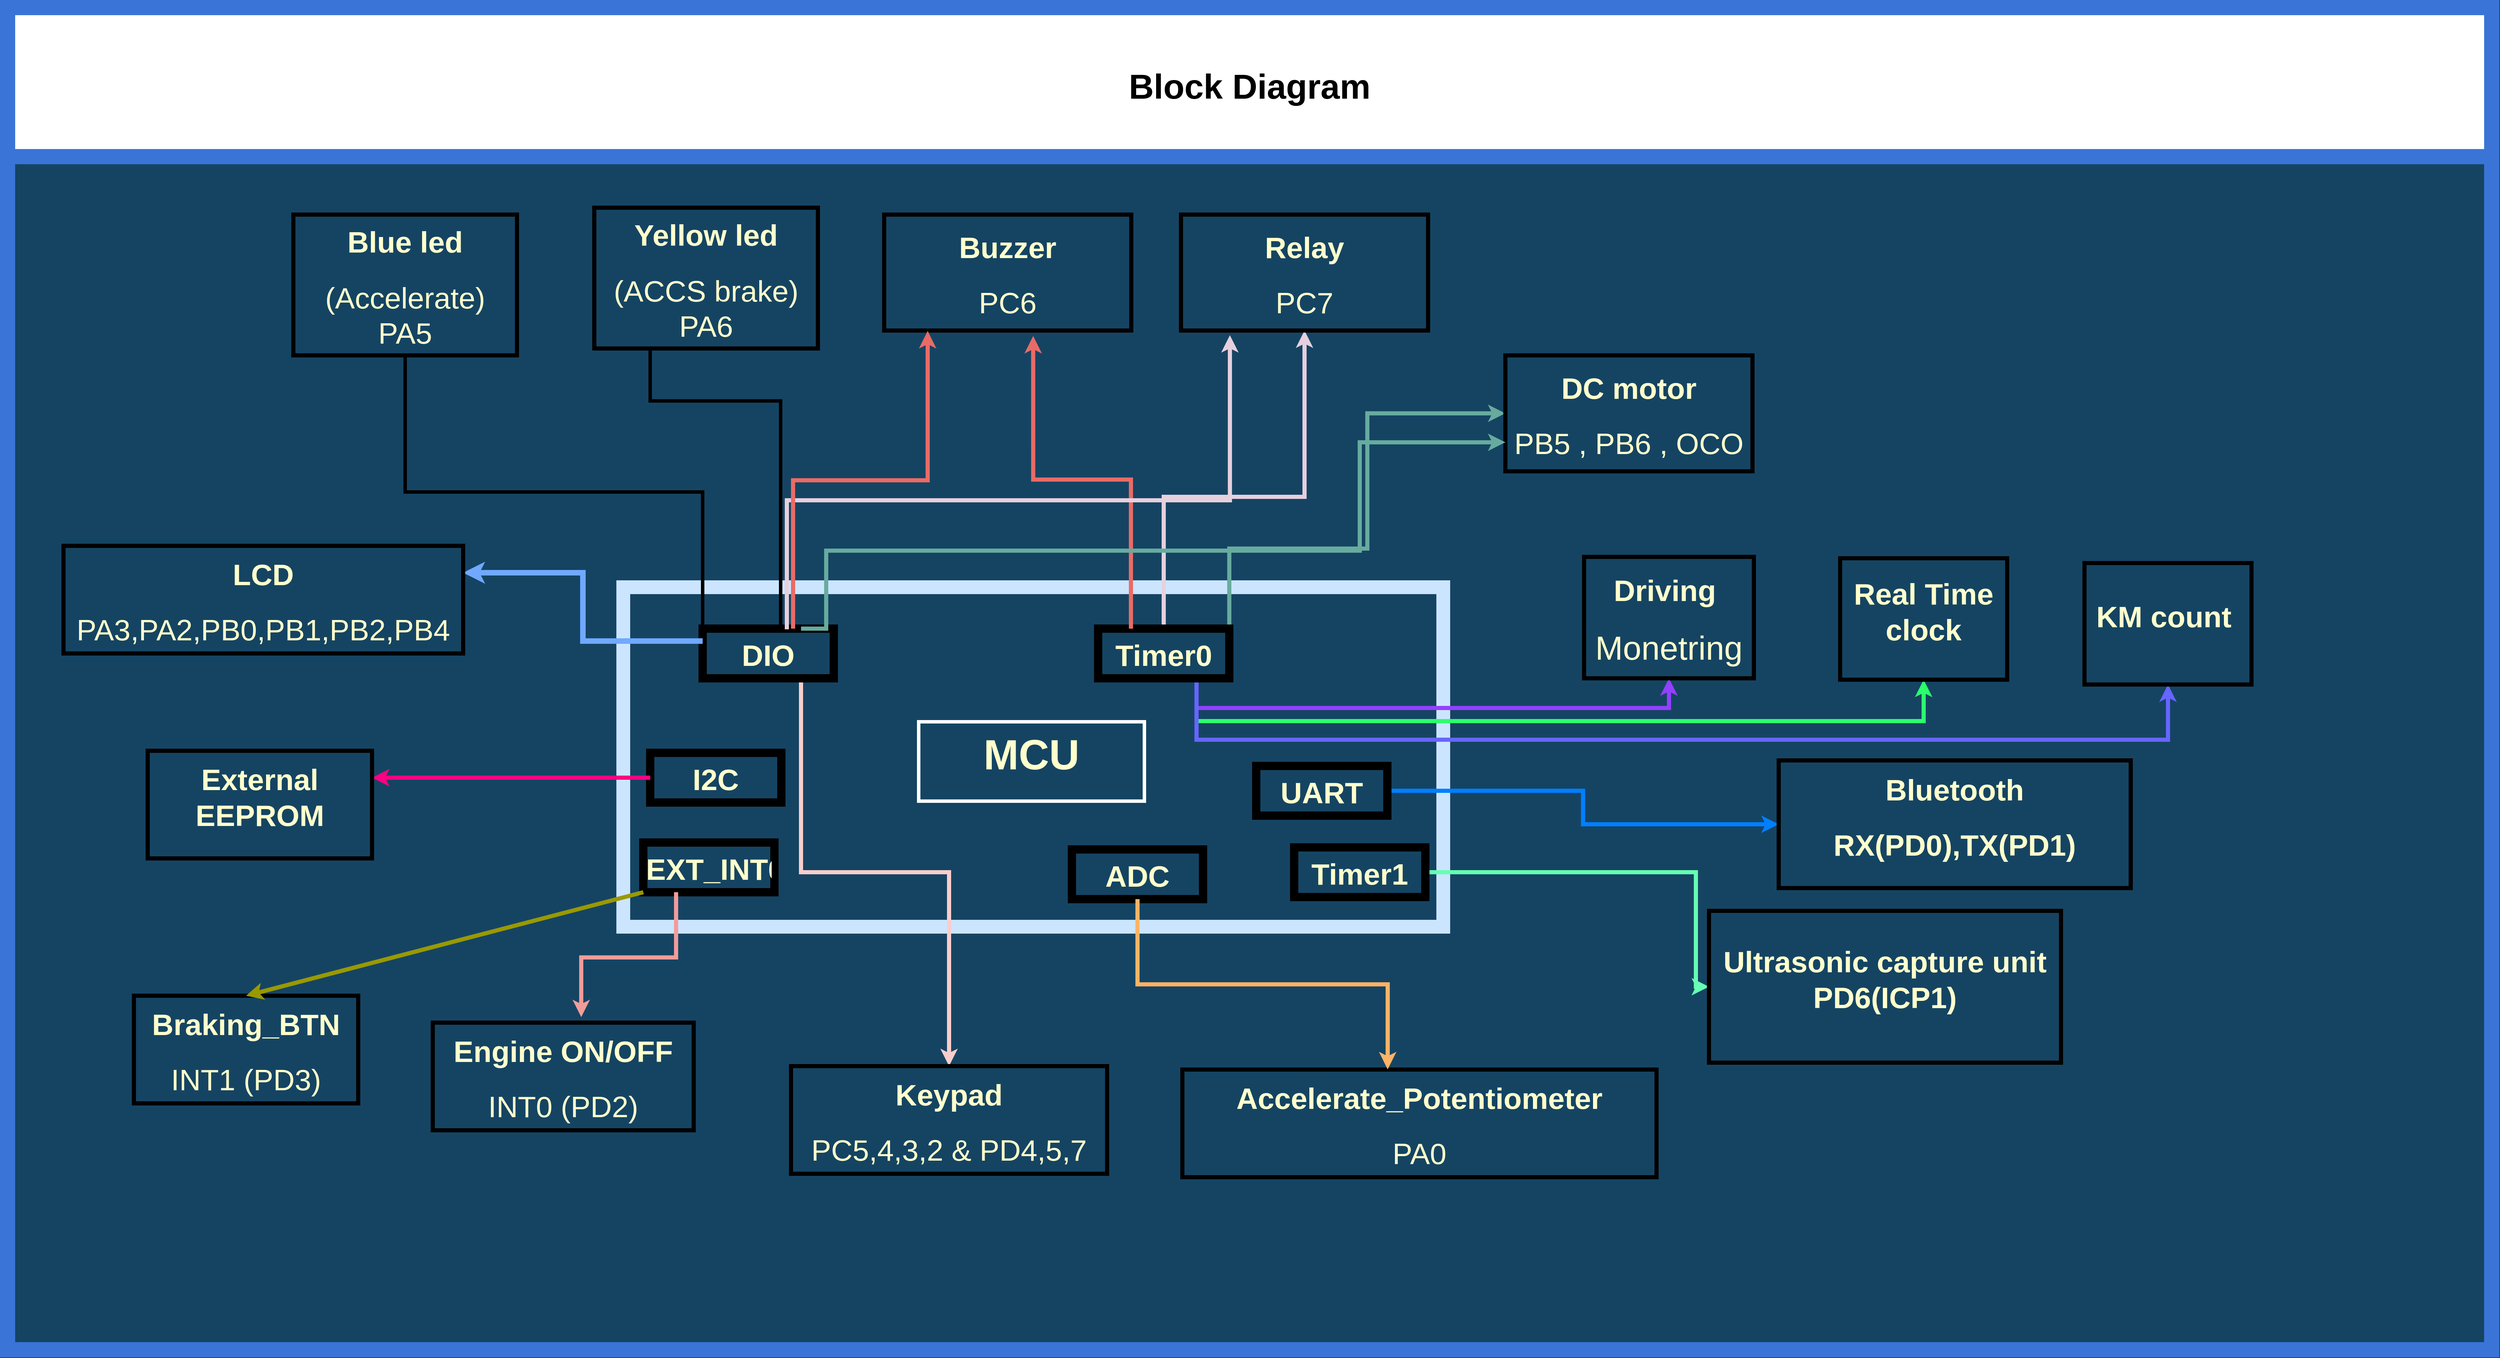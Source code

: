 <mxfile version="24.2.3" type="device">
  <diagram name="Page-1" id="M_UCsA_aWbAp7KxORfbI">
    <mxGraphModel dx="4200" dy="2604" grid="0" gridSize="10" guides="1" tooltips="1" connect="1" arrows="1" fold="1" page="1" pageScale="1" pageWidth="850" pageHeight="1100" background="#154463" math="0" shadow="0">
      <root>
        <mxCell id="0" />
        <mxCell id="1" parent="0" />
        <mxCell id="dRBJDxNIwV2UQg4q_vEd-1" value="Block Diagram" style="swimlane;startSize=216;fontSize=50;strokeColor=#3A74D7;strokeWidth=22;" parent="1" vertex="1">
          <mxGeometry x="267" y="141" width="3599" height="1945" as="geometry" />
        </mxCell>
        <mxCell id="dRBJDxNIwV2UQg4q_vEd-2" value="" style="rounded=0;whiteSpace=wrap;html=1;fillColor=none;strokeWidth=20;strokeColor=#CCE5FF;" parent="dRBJDxNIwV2UQg4q_vEd-1" vertex="1">
          <mxGeometry x="892" y="840" width="1188" height="492" as="geometry" />
        </mxCell>
        <mxCell id="dRBJDxNIwV2UQg4q_vEd-3" value="&lt;h1 style=&quot;&quot;&gt;&lt;font color=&quot;#ffffcc&quot; style=&quot;font-size: 61px;&quot;&gt;MCU&lt;/font&gt;&lt;/h1&gt;" style="text;html=1;spacing=5;spacingTop=-20;whiteSpace=wrap;overflow=hidden;rounded=0;align=center;verticalAlign=middle;strokeColor=#FFFFFF;strokeWidth=5;fontStyle=1" parent="dRBJDxNIwV2UQg4q_vEd-1" vertex="1">
          <mxGeometry x="1320" y="1035" width="327" height="115" as="geometry" />
        </mxCell>
        <mxCell id="8xmBWsNR_HgKUjJ1fYXX-10" style="edgeStyle=orthogonalEdgeStyle;rounded=0;orthogonalLoop=1;jettySize=auto;html=1;exitX=0.75;exitY=1;exitDx=0;exitDy=0;strokeWidth=6;strokeColor=#F8CECC;" edge="1" parent="dRBJDxNIwV2UQg4q_vEd-1" source="dRBJDxNIwV2UQg4q_vEd-6" target="8xmBWsNR_HgKUjJ1fYXX-9">
          <mxGeometry relative="1" as="geometry" />
        </mxCell>
        <mxCell id="dRBJDxNIwV2UQg4q_vEd-6" value="&lt;h1 style=&quot;font-size: 43px;&quot;&gt;&lt;font color=&quot;#ffffcc&quot;&gt;DIO&lt;/font&gt;&lt;/h1&gt;" style="text;html=1;spacing=5;spacingTop=-20;whiteSpace=wrap;overflow=hidden;rounded=0;align=center;verticalAlign=middle;strokeColor=default;strokeWidth=12;" parent="dRBJDxNIwV2UQg4q_vEd-1" vertex="1">
          <mxGeometry x="1007" y="900" width="190" height="72" as="geometry" />
        </mxCell>
        <mxCell id="dRBJDxNIwV2UQg4q_vEd-7" value="&lt;h1 style=&quot;font-size: 43px;&quot;&gt;&lt;font color=&quot;#ffffcc&quot;&gt;EXT_INT0&lt;/font&gt;&lt;/h1&gt;" style="text;html=1;spacing=5;spacingTop=-20;whiteSpace=wrap;overflow=hidden;rounded=0;align=center;verticalAlign=middle;strokeColor=default;strokeWidth=12;" parent="dRBJDxNIwV2UQg4q_vEd-1" vertex="1">
          <mxGeometry x="921" y="1210" width="190" height="72" as="geometry" />
        </mxCell>
        <mxCell id="dRBJDxNIwV2UQg4q_vEd-8" style="edgeStyle=orthogonalEdgeStyle;rounded=0;orthogonalLoop=1;jettySize=auto;html=1;exitX=0;exitY=0.25;exitDx=0;exitDy=0;entryX=1;entryY=0.25;entryDx=0;entryDy=0;strokeWidth=8;endArrow=classic;endFill=1;strokeColor=#70A9FF;" parent="dRBJDxNIwV2UQg4q_vEd-1" source="dRBJDxNIwV2UQg4q_vEd-6" target="dRBJDxNIwV2UQg4q_vEd-9" edge="1">
          <mxGeometry relative="1" as="geometry">
            <mxPoint x="612" y="612.0" as="sourcePoint" />
          </mxGeometry>
        </mxCell>
        <mxCell id="dRBJDxNIwV2UQg4q_vEd-9" value="&lt;h1 style=&quot;font-size: 43px;&quot;&gt;&lt;font color=&quot;#ffffcc&quot;&gt;LCD&lt;/font&gt;&lt;/h1&gt;&lt;div style=&quot;font-size: 43px;&quot;&gt;&lt;font style=&quot;font-size: 43px;&quot; color=&quot;#ffffcc&quot;&gt;PA3,PA2,PB0,PB1,PB2,PB4&lt;/font&gt;&lt;/div&gt;" style="text;html=1;spacing=5;spacingTop=-20;whiteSpace=wrap;overflow=hidden;rounded=0;align=center;verticalAlign=middle;strokeColor=#000000;strokeWidth=6;" parent="dRBJDxNIwV2UQg4q_vEd-1" vertex="1">
          <mxGeometry x="81" y="780" width="579" height="156" as="geometry" />
        </mxCell>
        <mxCell id="dRBJDxNIwV2UQg4q_vEd-11" value="&lt;h1 style=&quot;font-size: 43px;&quot;&gt;&lt;font color=&quot;#ffffcc&quot;&gt;Braking_BTN&lt;/font&gt;&lt;/h1&gt;&lt;div style=&quot;font-size: 43px;&quot;&gt;&lt;font style=&quot;font-size: 43px;&quot; color=&quot;#ffffcc&quot;&gt;INT1 (PD3)&lt;/font&gt;&lt;/div&gt;" style="text;html=1;spacing=5;spacingTop=-20;whiteSpace=wrap;overflow=hidden;rounded=0;align=center;verticalAlign=middle;strokeColor=#000000;strokeWidth=6;" parent="dRBJDxNIwV2UQg4q_vEd-1" vertex="1">
          <mxGeometry x="183" y="1432" width="325" height="156" as="geometry" />
        </mxCell>
        <mxCell id="dRBJDxNIwV2UQg4q_vEd-15" value="" style="endArrow=classic;html=1;rounded=0;exitX=0;exitY=1;exitDx=0;exitDy=0;entryX=0.5;entryY=0;entryDx=0;entryDy=0;strokeWidth=6;endFill=1;strokeColor=#999900;" parent="dRBJDxNIwV2UQg4q_vEd-1" source="dRBJDxNIwV2UQg4q_vEd-7" target="dRBJDxNIwV2UQg4q_vEd-11" edge="1">
          <mxGeometry width="50" height="50" relative="1" as="geometry">
            <mxPoint x="970" y="1438" as="sourcePoint" />
            <mxPoint x="920" y="1488" as="targetPoint" />
          </mxGeometry>
        </mxCell>
        <mxCell id="dRBJDxNIwV2UQg4q_vEd-16" style="edgeStyle=orthogonalEdgeStyle;rounded=0;orthogonalLoop=1;jettySize=auto;html=1;exitX=0.5;exitY=1;exitDx=0;exitDy=0;entryX=0;entryY=0;entryDx=0;entryDy=0;strokeWidth=5;endArrow=none;endFill=0;" parent="dRBJDxNIwV2UQg4q_vEd-1" source="dRBJDxNIwV2UQg4q_vEd-17" target="dRBJDxNIwV2UQg4q_vEd-6" edge="1">
          <mxGeometry relative="1" as="geometry" />
        </mxCell>
        <mxCell id="dRBJDxNIwV2UQg4q_vEd-17" value="&lt;h1 style=&quot;font-size: 43px;&quot;&gt;&lt;font color=&quot;#ffffcc&quot;&gt;Blue led&lt;/font&gt;&lt;/h1&gt;&lt;div style=&quot;font-size: 43px;&quot;&gt;&lt;font style=&quot;font-size: 43px;&quot; color=&quot;#ffffcc&quot;&gt;(Accelerate)&lt;/font&gt;&lt;/div&gt;&lt;div style=&quot;font-size: 43px;&quot;&gt;&lt;font style=&quot;font-size: 43px;&quot; color=&quot;#ffffcc&quot;&gt;PA5&lt;/font&gt;&lt;/div&gt;" style="text;html=1;spacing=5;spacingTop=-20;whiteSpace=wrap;overflow=hidden;rounded=0;align=center;verticalAlign=middle;strokeColor=#000000;strokeWidth=6;" parent="dRBJDxNIwV2UQg4q_vEd-1" vertex="1">
          <mxGeometry x="414" y="300" width="324" height="204" as="geometry" />
        </mxCell>
        <mxCell id="dRBJDxNIwV2UQg4q_vEd-22" style="edgeStyle=orthogonalEdgeStyle;rounded=0;orthogonalLoop=1;jettySize=auto;html=1;exitX=0.25;exitY=1;exitDx=0;exitDy=0;entryX=0.75;entryY=0;entryDx=0;entryDy=0;strokeWidth=5;endArrow=none;endFill=0;" parent="dRBJDxNIwV2UQg4q_vEd-1" source="dRBJDxNIwV2UQg4q_vEd-23" target="dRBJDxNIwV2UQg4q_vEd-6" edge="1">
          <mxGeometry relative="1" as="geometry">
            <Array as="points">
              <mxPoint x="931" y="570" />
              <mxPoint x="1120" y="570" />
              <mxPoint x="1120" y="900" />
            </Array>
          </mxGeometry>
        </mxCell>
        <mxCell id="dRBJDxNIwV2UQg4q_vEd-23" value="&lt;h1 style=&quot;font-size: 43px;&quot;&gt;&lt;font color=&quot;#ffffcc&quot;&gt;Yellow led&lt;/font&gt;&lt;/h1&gt;&lt;div style=&quot;font-size: 43px;&quot;&gt;&lt;font style=&quot;font-size: 43px;&quot; color=&quot;#ffffcc&quot;&gt;(ACCS brake)&lt;/font&gt;&lt;/div&gt;&lt;div style=&quot;font-size: 43px;&quot;&gt;&lt;font style=&quot;font-size: 43px;&quot; color=&quot;#ffffcc&quot;&gt;PA6&lt;/font&gt;&lt;/div&gt;" style="text;html=1;spacing=5;spacingTop=-20;whiteSpace=wrap;overflow=hidden;rounded=0;align=center;verticalAlign=middle;strokeColor=#000000;strokeWidth=6;" parent="dRBJDxNIwV2UQg4q_vEd-1" vertex="1">
          <mxGeometry x="850" y="290" width="324" height="204" as="geometry" />
        </mxCell>
        <mxCell id="dRBJDxNIwV2UQg4q_vEd-24" value="&lt;h1 style=&quot;font-size: 43px;&quot;&gt;&lt;font color=&quot;#ffffcc&quot;&gt;Buzzer&lt;/font&gt;&lt;/h1&gt;&lt;div style=&quot;font-size: 43px;&quot;&gt;&lt;font style=&quot;font-size: 43px;&quot; color=&quot;#ffffcc&quot;&gt;PC6&lt;/font&gt;&lt;/div&gt;" style="text;html=1;spacing=5;spacingTop=-20;whiteSpace=wrap;overflow=hidden;rounded=0;align=center;verticalAlign=middle;strokeColor=#000000;strokeWidth=6;" parent="dRBJDxNIwV2UQg4q_vEd-1" vertex="1">
          <mxGeometry x="1270" y="300" width="358" height="168" as="geometry" />
        </mxCell>
        <mxCell id="8Ux44cK4dtK3aO80QM7G-8" style="edgeStyle=orthogonalEdgeStyle;rounded=0;orthogonalLoop=1;jettySize=auto;html=1;exitX=0.5;exitY=0;exitDx=0;exitDy=0;entryX=0.5;entryY=1;entryDx=0;entryDy=0;strokeWidth=6;strokeColor=#E6D0DE;" parent="dRBJDxNIwV2UQg4q_vEd-1" source="dRBJDxNIwV2UQg4q_vEd-27" target="dRBJDxNIwV2UQg4q_vEd-32" edge="1">
          <mxGeometry relative="1" as="geometry">
            <Array as="points">
              <mxPoint x="1675" y="709" />
              <mxPoint x="1879" y="709" />
            </Array>
          </mxGeometry>
        </mxCell>
        <mxCell id="8Ux44cK4dtK3aO80QM7G-9" style="edgeStyle=orthogonalEdgeStyle;rounded=0;orthogonalLoop=1;jettySize=auto;html=1;exitX=1;exitY=0.5;exitDx=0;exitDy=0;entryX=0;entryY=0.5;entryDx=0;entryDy=0;strokeWidth=6;strokeColor=#67AB9F;" parent="dRBJDxNIwV2UQg4q_vEd-1" source="dRBJDxNIwV2UQg4q_vEd-27" target="dRBJDxNIwV2UQg4q_vEd-39" edge="1">
          <mxGeometry relative="1" as="geometry">
            <Array as="points">
              <mxPoint x="1770" y="784" />
              <mxPoint x="1970" y="784" />
              <mxPoint x="1970" y="588" />
            </Array>
          </mxGeometry>
        </mxCell>
        <mxCell id="8Ux44cK4dtK3aO80QM7G-12" style="edgeStyle=orthogonalEdgeStyle;rounded=0;orthogonalLoop=1;jettySize=auto;html=1;exitX=0.75;exitY=1;exitDx=0;exitDy=0;entryX=0.5;entryY=1;entryDx=0;entryDy=0;strokeWidth=6;strokeColor=#9340FF;" parent="dRBJDxNIwV2UQg4q_vEd-1" source="dRBJDxNIwV2UQg4q_vEd-27" target="dRBJDxNIwV2UQg4q_vEd-42" edge="1">
          <mxGeometry relative="1" as="geometry">
            <Array as="points">
              <mxPoint x="1723" y="1015" />
              <mxPoint x="2407" y="1015" />
            </Array>
          </mxGeometry>
        </mxCell>
        <mxCell id="8Ux44cK4dtK3aO80QM7G-13" style="edgeStyle=orthogonalEdgeStyle;rounded=0;orthogonalLoop=1;jettySize=auto;html=1;exitX=0.75;exitY=1;exitDx=0;exitDy=0;entryX=0.5;entryY=1;entryDx=0;entryDy=0;strokeWidth=6;strokeColor=#2BFF6B;" parent="dRBJDxNIwV2UQg4q_vEd-1" source="dRBJDxNIwV2UQg4q_vEd-27" target="dRBJDxNIwV2UQg4q_vEd-43" edge="1">
          <mxGeometry relative="1" as="geometry">
            <Array as="points">
              <mxPoint x="1723" y="1034" />
              <mxPoint x="2776" y="1034" />
            </Array>
          </mxGeometry>
        </mxCell>
        <mxCell id="5MT-RSpb8Q7yReOkMD-z-2" style="edgeStyle=orthogonalEdgeStyle;rounded=0;orthogonalLoop=1;jettySize=auto;html=1;exitX=0.75;exitY=1;exitDx=0;exitDy=0;entryX=0.5;entryY=1;entryDx=0;entryDy=0;strokeWidth=6;strokeColor=#6666FF;" parent="dRBJDxNIwV2UQg4q_vEd-1" source="dRBJDxNIwV2UQg4q_vEd-27" target="5MT-RSpb8Q7yReOkMD-z-1" edge="1">
          <mxGeometry relative="1" as="geometry">
            <Array as="points">
              <mxPoint x="1722" y="1061" />
              <mxPoint x="3130" y="1061" />
            </Array>
          </mxGeometry>
        </mxCell>
        <mxCell id="dRBJDxNIwV2UQg4q_vEd-27" value="&lt;h1 style=&quot;font-size: 43px;&quot;&gt;&lt;font color=&quot;#ffffcc&quot;&gt;Timer0&lt;/font&gt;&lt;/h1&gt;" style="text;html=1;spacing=5;spacingTop=-20;whiteSpace=wrap;overflow=hidden;rounded=0;align=center;verticalAlign=middle;strokeColor=default;strokeWidth=12;" parent="dRBJDxNIwV2UQg4q_vEd-1" vertex="1">
          <mxGeometry x="1580" y="900" width="190" height="72" as="geometry" />
        </mxCell>
        <mxCell id="dRBJDxNIwV2UQg4q_vEd-30" value="&lt;h1 style=&quot;font-size: 43px;&quot;&gt;&lt;font color=&quot;#ffffcc&quot;&gt;ADC&lt;/font&gt;&lt;/h1&gt;" style="text;html=1;spacing=5;spacingTop=-20;whiteSpace=wrap;overflow=hidden;rounded=0;align=center;verticalAlign=middle;strokeColor=default;strokeWidth=12;" parent="dRBJDxNIwV2UQg4q_vEd-1" vertex="1">
          <mxGeometry x="1542" y="1220" width="190" height="72" as="geometry" />
        </mxCell>
        <mxCell id="dRBJDxNIwV2UQg4q_vEd-32" value="&lt;h1 style=&quot;font-size: 43px;&quot;&gt;&lt;font color=&quot;#ffffcc&quot;&gt;Relay&lt;/font&gt;&lt;/h1&gt;&lt;div style=&quot;font-size: 43px;&quot;&gt;&lt;font style=&quot;font-size: 43px;&quot; color=&quot;#ffffcc&quot;&gt;PC7&lt;/font&gt;&lt;/div&gt;" style="text;html=1;spacing=5;spacingTop=-20;whiteSpace=wrap;overflow=hidden;rounded=0;align=center;verticalAlign=middle;strokeColor=#000000;strokeWidth=6;" parent="dRBJDxNIwV2UQg4q_vEd-1" vertex="1">
          <mxGeometry x="1700" y="300" width="358" height="168" as="geometry" />
        </mxCell>
        <mxCell id="dRBJDxNIwV2UQg4q_vEd-39" value="&lt;h1 style=&quot;font-size: 43px;&quot;&gt;&lt;font color=&quot;#ffffcc&quot;&gt;DC motor&lt;/font&gt;&lt;/h1&gt;&lt;div style=&quot;font-size: 43px;&quot;&gt;&lt;font color=&quot;#ffffcc&quot;&gt;PB5 , PB6 , OCO&lt;/font&gt;&lt;/div&gt;" style="text;html=1;spacing=5;spacingTop=-20;whiteSpace=wrap;overflow=hidden;rounded=0;align=center;verticalAlign=middle;strokeColor=#000000;strokeWidth=6;" parent="dRBJDxNIwV2UQg4q_vEd-1" vertex="1">
          <mxGeometry x="2170" y="504" width="358" height="168" as="geometry" />
        </mxCell>
        <mxCell id="dRBJDxNIwV2UQg4q_vEd-42" value="&lt;h1 style=&quot;font-size: 43px;&quot;&gt;&lt;font color=&quot;#ffffcc&quot;&gt;Driving&amp;nbsp;&lt;/font&gt;&lt;/h1&gt;&lt;div&gt;&lt;font style=&quot;font-size: 48px;&quot; color=&quot;#ffffcc&quot;&gt;Monetring&lt;/font&gt;&lt;/div&gt;" style="text;html=1;spacing=5;spacingTop=-20;whiteSpace=wrap;overflow=hidden;rounded=0;align=center;verticalAlign=middle;strokeColor=#000000;strokeWidth=6;" parent="dRBJDxNIwV2UQg4q_vEd-1" vertex="1">
          <mxGeometry x="2284" y="796" width="246" height="176" as="geometry" />
        </mxCell>
        <mxCell id="dRBJDxNIwV2UQg4q_vEd-43" value="&lt;h1 style=&quot;font-size: 43px;&quot;&gt;&lt;font color=&quot;#ffffcc&quot;&gt;Real Time clock&lt;/font&gt;&lt;/h1&gt;" style="text;html=1;spacing=5;spacingTop=-20;whiteSpace=wrap;overflow=hidden;rounded=0;align=center;verticalAlign=middle;strokeColor=#000000;strokeWidth=6;" parent="dRBJDxNIwV2UQg4q_vEd-1" vertex="1">
          <mxGeometry x="2655" y="798" width="242" height="176" as="geometry" />
        </mxCell>
        <mxCell id="dRBJDxNIwV2UQg4q_vEd-49" style="edgeStyle=orthogonalEdgeStyle;rounded=0;orthogonalLoop=1;jettySize=auto;html=1;exitX=1;exitY=0.5;exitDx=0;exitDy=0;strokeWidth=6;strokeColor=#66FFB3;" parent="dRBJDxNIwV2UQg4q_vEd-1" source="dRBJDxNIwV2UQg4q_vEd-47" target="dRBJDxNIwV2UQg4q_vEd-48" edge="1">
          <mxGeometry relative="1" as="geometry">
            <Array as="points">
              <mxPoint x="2446" y="1253" />
              <mxPoint x="2446" y="1419" />
            </Array>
          </mxGeometry>
        </mxCell>
        <mxCell id="dRBJDxNIwV2UQg4q_vEd-47" value="&lt;h1 style=&quot;font-size: 43px;&quot;&gt;&lt;font color=&quot;#ffffcc&quot;&gt;Timer1&lt;/font&gt;&lt;/h1&gt;" style="text;html=1;spacing=5;spacingTop=-20;whiteSpace=wrap;overflow=hidden;rounded=0;align=center;verticalAlign=middle;strokeColor=default;strokeWidth=12;" parent="dRBJDxNIwV2UQg4q_vEd-1" vertex="1">
          <mxGeometry x="1864" y="1217" width="190" height="72" as="geometry" />
        </mxCell>
        <mxCell id="dRBJDxNIwV2UQg4q_vEd-48" value="&lt;h1 style=&quot;font-size: 43px;&quot;&gt;&lt;font color=&quot;#ffffcc&quot;&gt;Ultrasonic capture unit PD6(ICP1)&lt;/font&gt;&lt;/h1&gt;" style="text;html=1;spacing=5;spacingTop=-20;whiteSpace=wrap;overflow=hidden;rounded=0;align=center;verticalAlign=middle;strokeColor=#000000;strokeWidth=6;" parent="dRBJDxNIwV2UQg4q_vEd-1" vertex="1">
          <mxGeometry x="2465" y="1309" width="510" height="220" as="geometry" />
        </mxCell>
        <mxCell id="IlLENoKvePEV59O8d0qm-2" value="&lt;h1 style=&quot;font-size: 43px;&quot;&gt;&lt;font color=&quot;#ffffcc&quot;&gt;I2C&lt;/font&gt;&lt;/h1&gt;" style="text;html=1;spacing=5;spacingTop=-20;whiteSpace=wrap;overflow=hidden;rounded=0;align=center;verticalAlign=middle;strokeColor=default;strokeWidth=12;" parent="dRBJDxNIwV2UQg4q_vEd-1" vertex="1">
          <mxGeometry x="931" y="1080" width="190" height="72" as="geometry" />
        </mxCell>
        <mxCell id="IlLENoKvePEV59O8d0qm-6" style="edgeStyle=orthogonalEdgeStyle;rounded=0;orthogonalLoop=1;jettySize=auto;html=1;exitX=0;exitY=0.5;exitDx=0;exitDy=0;entryX=1;entryY=0.25;entryDx=0;entryDy=0;strokeWidth=6;strokeColor=#FF0080;" parent="dRBJDxNIwV2UQg4q_vEd-1" source="IlLENoKvePEV59O8d0qm-2" target="IlLENoKvePEV59O8d0qm-5" edge="1">
          <mxGeometry relative="1" as="geometry">
            <Array as="points">
              <mxPoint x="735" y="1116" />
              <mxPoint x="735" y="1116" />
            </Array>
          </mxGeometry>
        </mxCell>
        <mxCell id="IlLENoKvePEV59O8d0qm-5" value="&lt;h1 style=&quot;font-size: 43px;&quot;&gt;&lt;font color=&quot;#ffffcc&quot;&gt;External EEPROM&lt;/font&gt;&lt;/h1&gt;" style="text;html=1;spacing=5;spacingTop=-20;whiteSpace=wrap;overflow=hidden;rounded=0;align=center;verticalAlign=middle;strokeColor=#000000;strokeWidth=6;" parent="dRBJDxNIwV2UQg4q_vEd-1" vertex="1">
          <mxGeometry x="203" y="1077" width="325" height="156" as="geometry" />
        </mxCell>
        <mxCell id="8Ux44cK4dtK3aO80QM7G-4" style="edgeStyle=orthogonalEdgeStyle;rounded=0;orthogonalLoop=1;jettySize=auto;html=1;exitX=0.25;exitY=0;exitDx=0;exitDy=0;entryX=0.603;entryY=1.047;entryDx=0;entryDy=0;entryPerimeter=0;strokeColor=#EA6B66;strokeWidth=6;" parent="dRBJDxNIwV2UQg4q_vEd-1" source="dRBJDxNIwV2UQg4q_vEd-27" target="dRBJDxNIwV2UQg4q_vEd-24" edge="1">
          <mxGeometry relative="1" as="geometry" />
        </mxCell>
        <mxCell id="8Ux44cK4dtK3aO80QM7G-10" style="edgeStyle=orthogonalEdgeStyle;rounded=0;orthogonalLoop=1;jettySize=auto;html=1;strokeWidth=6;strokeColor=#67AB9F;endArrow=classic;endFill=1;entryX=0;entryY=0.75;entryDx=0;entryDy=0;exitX=0.75;exitY=0;exitDx=0;exitDy=0;" parent="dRBJDxNIwV2UQg4q_vEd-1" source="dRBJDxNIwV2UQg4q_vEd-6" target="dRBJDxNIwV2UQg4q_vEd-39" edge="1">
          <mxGeometry relative="1" as="geometry">
            <mxPoint x="1269" y="794" as="sourcePoint" />
            <mxPoint x="1959" y="659" as="targetPoint" />
            <Array as="points">
              <mxPoint x="1186" y="900" />
              <mxPoint x="1186" y="787" />
              <mxPoint x="1959" y="787" />
              <mxPoint x="1959" y="630" />
            </Array>
          </mxGeometry>
        </mxCell>
        <mxCell id="8Ux44cK4dtK3aO80QM7G-7" style="edgeStyle=orthogonalEdgeStyle;rounded=0;orthogonalLoop=1;jettySize=auto;html=1;exitX=0.642;exitY=0.014;exitDx=0;exitDy=0;entryX=0.198;entryY=1.04;entryDx=0;entryDy=0;entryPerimeter=0;strokeWidth=6;strokeColor=#E6D0DE;exitPerimeter=0;" parent="dRBJDxNIwV2UQg4q_vEd-1" source="dRBJDxNIwV2UQg4q_vEd-6" target="dRBJDxNIwV2UQg4q_vEd-32" edge="1">
          <mxGeometry relative="1" as="geometry">
            <mxPoint x="1139.5" y="962" as="sourcePoint" />
            <Array as="points">
              <mxPoint x="1129" y="714" />
              <mxPoint x="1771" y="714" />
            </Array>
          </mxGeometry>
        </mxCell>
        <mxCell id="8Ux44cK4dtK3aO80QM7G-3" style="edgeStyle=orthogonalEdgeStyle;rounded=0;orthogonalLoop=1;jettySize=auto;html=1;strokeColor=#EA6B66;strokeWidth=6;entryX=0.176;entryY=1.004;entryDx=0;entryDy=0;entryPerimeter=0;" parent="dRBJDxNIwV2UQg4q_vEd-1" source="dRBJDxNIwV2UQg4q_vEd-6" target="dRBJDxNIwV2UQg4q_vEd-24" edge="1">
          <mxGeometry relative="1" as="geometry">
            <mxPoint x="1139.5" y="962" as="sourcePoint" />
            <Array as="points">
              <mxPoint x="1138" y="685" />
              <mxPoint x="1333" y="685" />
            </Array>
            <mxPoint x="1317" y="480" as="targetPoint" />
          </mxGeometry>
        </mxCell>
        <mxCell id="dRBJDxNIwV2UQg4q_vEd-10" value="&lt;h1 style=&quot;font-size: 43px;&quot;&gt;&lt;font color=&quot;#ffffcc&quot;&gt;Accelerate_Potentiometer&lt;/font&gt;&lt;/h1&gt;&lt;div style=&quot;font-size: 43px;&quot;&gt;&lt;font style=&quot;font-size: 43px;&quot; color=&quot;#ffffcc&quot;&gt;PA0&lt;/font&gt;&lt;/div&gt;" style="text;html=1;spacing=5;spacingTop=-20;whiteSpace=wrap;overflow=hidden;rounded=0;align=center;verticalAlign=middle;strokeColor=#000000;strokeWidth=6;" parent="dRBJDxNIwV2UQg4q_vEd-1" vertex="1">
          <mxGeometry x="1702" y="1539" width="687" height="156" as="geometry" />
        </mxCell>
        <mxCell id="8Ux44cK4dtK3aO80QM7G-14" style="edgeStyle=orthogonalEdgeStyle;rounded=0;orthogonalLoop=1;jettySize=auto;html=1;exitX=0.5;exitY=1;exitDx=0;exitDy=0;entryX=0.433;entryY=-0.002;entryDx=0;entryDy=0;entryPerimeter=0;strokeWidth=6;strokeColor=#FFB366;" parent="dRBJDxNIwV2UQg4q_vEd-1" source="dRBJDxNIwV2UQg4q_vEd-30" target="dRBJDxNIwV2UQg4q_vEd-10" edge="1">
          <mxGeometry relative="1" as="geometry" />
        </mxCell>
        <mxCell id="5MT-RSpb8Q7yReOkMD-z-1" value="&lt;h1 style=&quot;font-size: 43px;&quot;&gt;&lt;font color=&quot;#ffffcc&quot;&gt;KM count&amp;nbsp;&lt;/font&gt;&lt;/h1&gt;" style="text;html=1;spacing=5;spacingTop=-20;whiteSpace=wrap;overflow=hidden;rounded=0;align=center;verticalAlign=middle;strokeColor=#000000;strokeWidth=6;" parent="dRBJDxNIwV2UQg4q_vEd-1" vertex="1">
          <mxGeometry x="3009" y="805" width="242" height="176" as="geometry" />
        </mxCell>
        <mxCell id="8xmBWsNR_HgKUjJ1fYXX-4" value="&lt;h1 style=&quot;font-size: 43px;&quot;&gt;&lt;font color=&quot;#ffffcc&quot;&gt;Engine ON/OFF&lt;/font&gt;&lt;/h1&gt;&lt;div style=&quot;font-size: 43px;&quot;&gt;&lt;font style=&quot;font-size: 43px;&quot; color=&quot;#ffffcc&quot;&gt;INT0 (PD2)&lt;/font&gt;&lt;/div&gt;" style="text;html=1;spacing=5;spacingTop=-20;whiteSpace=wrap;overflow=hidden;rounded=0;align=center;verticalAlign=middle;strokeColor=#000000;strokeWidth=6;" vertex="1" parent="dRBJDxNIwV2UQg4q_vEd-1">
          <mxGeometry x="616" y="1471" width="378" height="156" as="geometry" />
        </mxCell>
        <mxCell id="8xmBWsNR_HgKUjJ1fYXX-5" style="edgeStyle=orthogonalEdgeStyle;rounded=0;orthogonalLoop=1;jettySize=auto;html=1;exitX=0.25;exitY=1;exitDx=0;exitDy=0;entryX=0.569;entryY=-0.051;entryDx=0;entryDy=0;entryPerimeter=0;strokeWidth=6;strokeColor=#F19C99;" edge="1" parent="dRBJDxNIwV2UQg4q_vEd-1" source="dRBJDxNIwV2UQg4q_vEd-7" target="8xmBWsNR_HgKUjJ1fYXX-4">
          <mxGeometry relative="1" as="geometry" />
        </mxCell>
        <mxCell id="8xmBWsNR_HgKUjJ1fYXX-8" style="edgeStyle=orthogonalEdgeStyle;rounded=0;orthogonalLoop=1;jettySize=auto;html=1;exitX=1;exitY=0.5;exitDx=0;exitDy=0;entryX=0;entryY=0.5;entryDx=0;entryDy=0;strokeWidth=6;strokeColor=#007FFF;" edge="1" parent="dRBJDxNIwV2UQg4q_vEd-1" source="8xmBWsNR_HgKUjJ1fYXX-6" target="8xmBWsNR_HgKUjJ1fYXX-7">
          <mxGeometry relative="1" as="geometry" />
        </mxCell>
        <mxCell id="8xmBWsNR_HgKUjJ1fYXX-6" value="&lt;h1 style=&quot;font-size: 43px;&quot;&gt;&lt;font color=&quot;#ffffcc&quot;&gt;UART&lt;/font&gt;&lt;/h1&gt;" style="text;html=1;spacing=5;spacingTop=-20;whiteSpace=wrap;overflow=hidden;rounded=0;align=center;verticalAlign=middle;strokeColor=default;strokeWidth=12;" vertex="1" parent="dRBJDxNIwV2UQg4q_vEd-1">
          <mxGeometry x="1809" y="1099" width="190" height="72" as="geometry" />
        </mxCell>
        <mxCell id="8xmBWsNR_HgKUjJ1fYXX-7" value="&lt;h1 style=&quot;font-size: 43px;&quot;&gt;&lt;font color=&quot;#ffffcc&quot;&gt;Bluetooth&lt;/font&gt;&lt;/h1&gt;&lt;h1 style=&quot;font-size: 43px;&quot;&gt;&lt;font color=&quot;#ffffcc&quot;&gt;RX(PD0),TX(PD1)&lt;/font&gt;&lt;/h1&gt;" style="text;html=1;spacing=5;spacingTop=-20;whiteSpace=wrap;overflow=hidden;rounded=0;align=center;verticalAlign=middle;strokeColor=#000000;strokeWidth=6;" vertex="1" parent="dRBJDxNIwV2UQg4q_vEd-1">
          <mxGeometry x="2566" y="1091" width="510" height="185" as="geometry" />
        </mxCell>
        <mxCell id="8xmBWsNR_HgKUjJ1fYXX-9" value="&lt;h1 style=&quot;font-size: 43px;&quot;&gt;&lt;font color=&quot;#ffffcc&quot;&gt;Keypad&lt;/font&gt;&lt;/h1&gt;&lt;div style=&quot;font-size: 43px;&quot;&gt;&lt;font color=&quot;#ffffcc&quot;&gt;PC5,4,3,2 &amp;amp; PD4,5,7&lt;/font&gt;&lt;/div&gt;" style="text;html=1;spacing=5;spacingTop=-20;whiteSpace=wrap;overflow=hidden;rounded=0;align=center;verticalAlign=middle;strokeColor=#000000;strokeWidth=6;" vertex="1" parent="dRBJDxNIwV2UQg4q_vEd-1">
          <mxGeometry x="1135" y="1534" width="458" height="156" as="geometry" />
        </mxCell>
      </root>
    </mxGraphModel>
  </diagram>
</mxfile>
